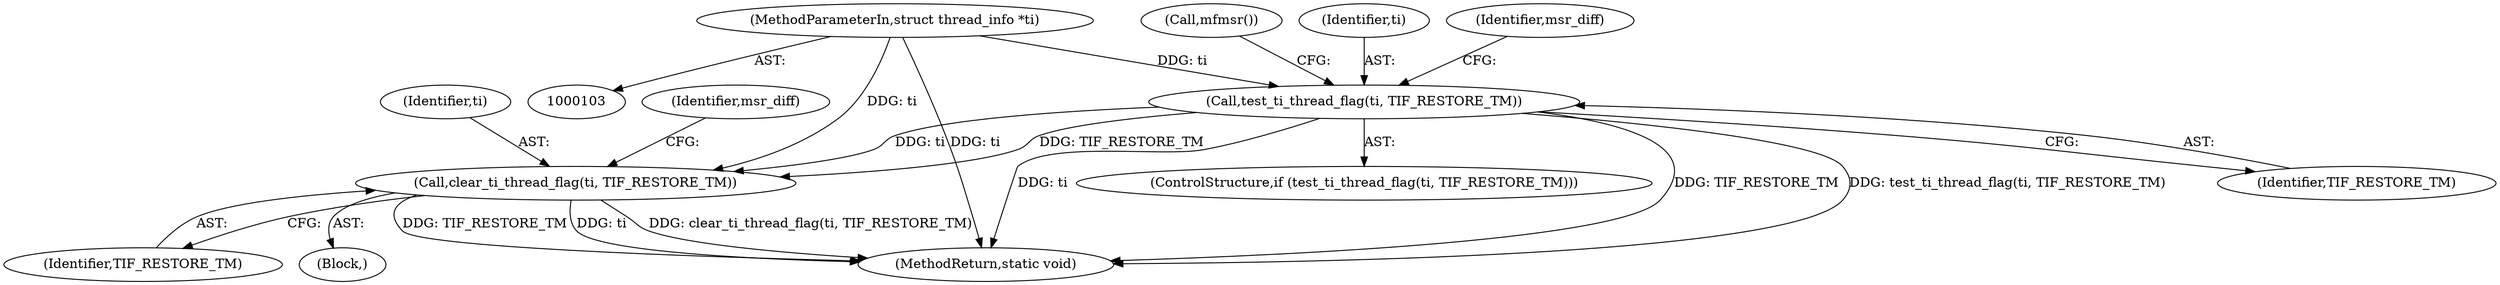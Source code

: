digraph "0_linux_7f821fc9c77a9b01fe7b1d6e72717b33d8d64142@API" {
"1000160" [label="(Call,clear_ti_thread_flag(ti, TIF_RESTORE_TM))"];
"1000113" [label="(Call,test_ti_thread_flag(ti, TIF_RESTORE_TM))"];
"1000105" [label="(MethodParameterIn,struct thread_info *ti)"];
"1000113" [label="(Call,test_ti_thread_flag(ti, TIF_RESTORE_TM))"];
"1000115" [label="(Identifier,TIF_RESTORE_TM)"];
"1000160" [label="(Call,clear_ti_thread_flag(ti, TIF_RESTORE_TM))"];
"1000114" [label="(Identifier,ti)"];
"1000161" [label="(Identifier,ti)"];
"1000164" [label="(Identifier,msr_diff)"];
"1000112" [label="(ControlStructure,if (test_ti_thread_flag(ti, TIF_RESTORE_TM)))"];
"1000162" [label="(Identifier,TIF_RESTORE_TM)"];
"1000118" [label="(Identifier,msr_diff)"];
"1000116" [label="(Block,)"];
"1000194" [label="(MethodReturn,static void)"];
"1000105" [label="(MethodParameterIn,struct thread_info *ti)"];
"1000177" [label="(Call,mfmsr())"];
"1000160" -> "1000116"  [label="AST: "];
"1000160" -> "1000162"  [label="CFG: "];
"1000161" -> "1000160"  [label="AST: "];
"1000162" -> "1000160"  [label="AST: "];
"1000164" -> "1000160"  [label="CFG: "];
"1000160" -> "1000194"  [label="DDG: ti"];
"1000160" -> "1000194"  [label="DDG: clear_ti_thread_flag(ti, TIF_RESTORE_TM)"];
"1000160" -> "1000194"  [label="DDG: TIF_RESTORE_TM"];
"1000113" -> "1000160"  [label="DDG: ti"];
"1000113" -> "1000160"  [label="DDG: TIF_RESTORE_TM"];
"1000105" -> "1000160"  [label="DDG: ti"];
"1000113" -> "1000112"  [label="AST: "];
"1000113" -> "1000115"  [label="CFG: "];
"1000114" -> "1000113"  [label="AST: "];
"1000115" -> "1000113"  [label="AST: "];
"1000118" -> "1000113"  [label="CFG: "];
"1000177" -> "1000113"  [label="CFG: "];
"1000113" -> "1000194"  [label="DDG: ti"];
"1000113" -> "1000194"  [label="DDG: TIF_RESTORE_TM"];
"1000113" -> "1000194"  [label="DDG: test_ti_thread_flag(ti, TIF_RESTORE_TM)"];
"1000105" -> "1000113"  [label="DDG: ti"];
"1000105" -> "1000103"  [label="AST: "];
"1000105" -> "1000194"  [label="DDG: ti"];
}
